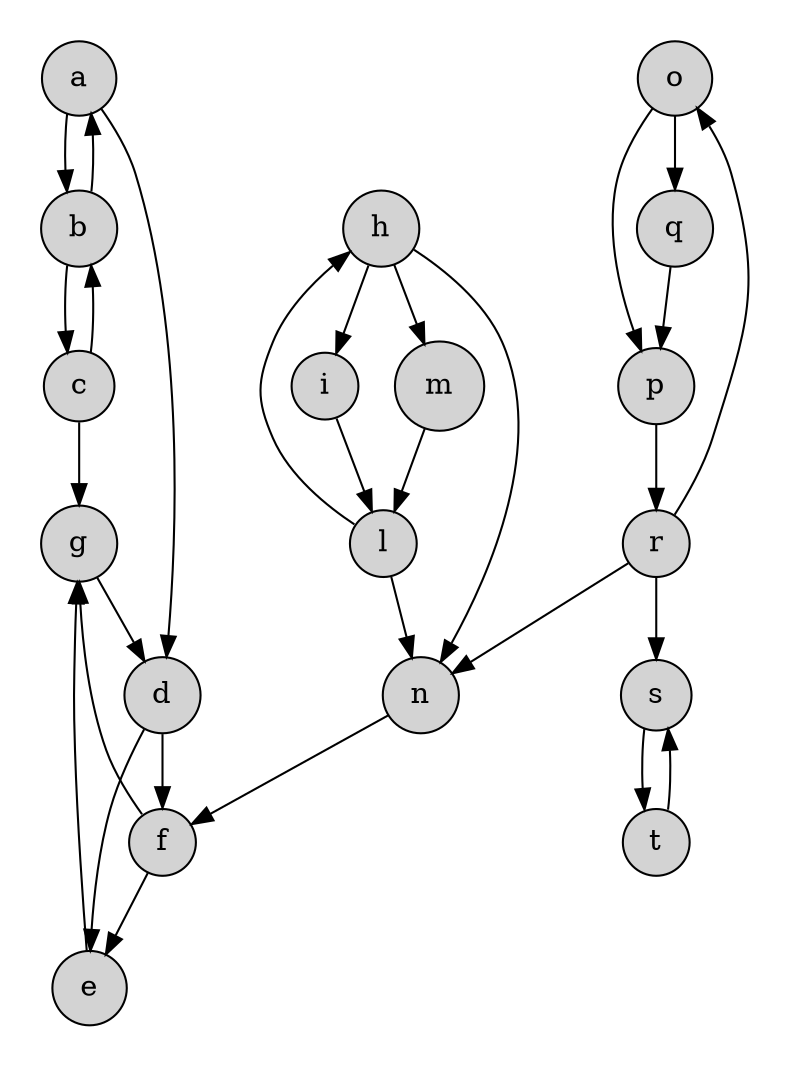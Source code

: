 
digraph C {
  bgcolor=white
  //rankdir=LR
  //ordering=out

  node [width=0.25, shape=circle, style=filled]//, label=""]
	
	a -> b;
	b -> c;
	b -> a;
	c -> b;

	// end of the first scc

	g -> d;
	d -> e;
	e -> g;
	d -> f;
	f -> g;
	f -> e;

	// end of the second scc

	h -> i;
	h -> m;
	m -> l;
	i -> l;
	l -> h;

	// end of the third scc

	// end of the fourth scc

	o -> p;
	o -> q;
	p -> r;
	r -> o;
	q -> p;

	// end of the fifth scc

	s -> t;
	t -> s;

	// end of the sixth scc

	a -> d;
	c -> g;

	h -> n;
	l -> n;

	r -> n;
	
	r -> s;

	n -> f;

	// end of cross scc edges

 subgraph cluster0 {
    //node [style=filled, color=white];
    //style=filled;
    color=transparent;
//    rank=same;
	a; b; c;
  }

 subgraph cluster1 {
    //node [style=filled, color=white];
    //style=filled;
    color=transparent;
//    rank=same;
	g; d; e; f;
  }

 subgraph cluster2 {
    //node [style=filled, color=white];
    //style=filled;
    color=transparent;
//    rank=same;
	h; i; l; m; 
  }

subgraph cluster3 {
    //node [style=filled, color=white];
    //style=filled;
    color=transparent;
//    rank=same;
	n;
  }

subgraph cluster4 {
    //node [style=filled, color=white];
    //style=filled;
    color=transparent;
//    rank=same;
	o; p; q; r;
  }

subgraph cluster5 {
    //node [style=filled, color=white];
    //style=filled;
    color=transparent;
//    rank=same;
	s; t;
  }


	  
}
